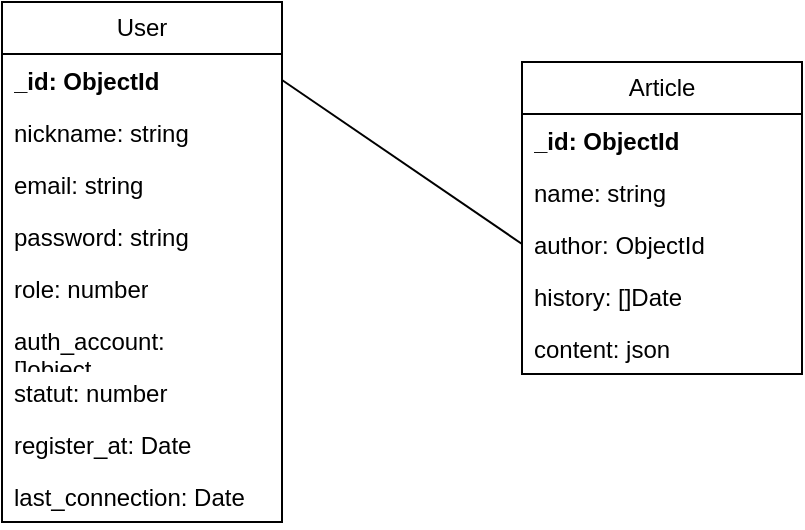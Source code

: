 <mxfile version="25.0.1">
  <diagram name="Page-1" id="Ioy3q-Zidj7LzXwDJL7t">
    <mxGraphModel dx="1050" dy="558" grid="1" gridSize="10" guides="1" tooltips="1" connect="1" arrows="1" fold="1" page="1" pageScale="1" pageWidth="827" pageHeight="1169" math="0" shadow="0">
      <root>
        <mxCell id="0" />
        <mxCell id="1" parent="0" />
        <mxCell id="X9t2y0vz20IvDMgyWd9C-11" value="&lt;div&gt;User&lt;/div&gt;" style="swimlane;fontStyle=0;childLayout=stackLayout;horizontal=1;startSize=26;fillColor=none;horizontalStack=0;resizeParent=1;resizeParentMax=0;resizeLast=0;collapsible=1;marginBottom=0;whiteSpace=wrap;html=1;" vertex="1" parent="1">
          <mxGeometry x="320" y="220" width="140" height="260" as="geometry" />
        </mxCell>
        <mxCell id="X9t2y0vz20IvDMgyWd9C-12" value="&lt;b&gt;_id: ObjectId&lt;br&gt;&lt;/b&gt;" style="text;strokeColor=none;fillColor=none;align=left;verticalAlign=top;spacingLeft=4;spacingRight=4;overflow=hidden;rotatable=0;points=[[0,0.5],[1,0.5]];portConstraint=eastwest;whiteSpace=wrap;html=1;" vertex="1" parent="X9t2y0vz20IvDMgyWd9C-11">
          <mxGeometry y="26" width="140" height="26" as="geometry" />
        </mxCell>
        <mxCell id="X9t2y0vz20IvDMgyWd9C-13" value="&lt;div&gt;nickname: string&lt;/div&gt;" style="text;strokeColor=none;fillColor=none;align=left;verticalAlign=top;spacingLeft=4;spacingRight=4;overflow=hidden;rotatable=0;points=[[0,0.5],[1,0.5]];portConstraint=eastwest;whiteSpace=wrap;html=1;" vertex="1" parent="X9t2y0vz20IvDMgyWd9C-11">
          <mxGeometry y="52" width="140" height="26" as="geometry" />
        </mxCell>
        <mxCell id="X9t2y0vz20IvDMgyWd9C-14" value="email: string" style="text;strokeColor=none;fillColor=none;align=left;verticalAlign=top;spacingLeft=4;spacingRight=4;overflow=hidden;rotatable=0;points=[[0,0.5],[1,0.5]];portConstraint=eastwest;whiteSpace=wrap;html=1;" vertex="1" parent="X9t2y0vz20IvDMgyWd9C-11">
          <mxGeometry y="78" width="140" height="26" as="geometry" />
        </mxCell>
        <mxCell id="X9t2y0vz20IvDMgyWd9C-15" value="password: string" style="text;strokeColor=none;fillColor=none;align=left;verticalAlign=top;spacingLeft=4;spacingRight=4;overflow=hidden;rotatable=0;points=[[0,0.5],[1,0.5]];portConstraint=eastwest;whiteSpace=wrap;html=1;" vertex="1" parent="X9t2y0vz20IvDMgyWd9C-11">
          <mxGeometry y="104" width="140" height="26" as="geometry" />
        </mxCell>
        <mxCell id="X9t2y0vz20IvDMgyWd9C-16" value="role: number" style="text;strokeColor=none;fillColor=none;align=left;verticalAlign=top;spacingLeft=4;spacingRight=4;overflow=hidden;rotatable=0;points=[[0,0.5],[1,0.5]];portConstraint=eastwest;whiteSpace=wrap;html=1;" vertex="1" parent="X9t2y0vz20IvDMgyWd9C-11">
          <mxGeometry y="130" width="140" height="26" as="geometry" />
        </mxCell>
        <mxCell id="X9t2y0vz20IvDMgyWd9C-17" value="&lt;div&gt;auth_account:[]object&lt;span style=&quot;white-space: pre;&quot;&gt;&#x9;&lt;/span&gt;&lt;/div&gt;&lt;div&gt;&lt;br/&gt;&lt;/div&gt;" style="text;strokeColor=none;fillColor=none;align=left;verticalAlign=top;spacingLeft=4;spacingRight=4;overflow=hidden;rotatable=0;points=[[0,0.5],[1,0.5]];portConstraint=eastwest;whiteSpace=wrap;html=1;" vertex="1" parent="X9t2y0vz20IvDMgyWd9C-11">
          <mxGeometry y="156" width="140" height="26" as="geometry" />
        </mxCell>
        <mxCell id="X9t2y0vz20IvDMgyWd9C-18" value="statut: number" style="text;strokeColor=none;fillColor=none;align=left;verticalAlign=top;spacingLeft=4;spacingRight=4;overflow=hidden;rotatable=0;points=[[0,0.5],[1,0.5]];portConstraint=eastwest;whiteSpace=wrap;html=1;" vertex="1" parent="X9t2y0vz20IvDMgyWd9C-11">
          <mxGeometry y="182" width="140" height="26" as="geometry" />
        </mxCell>
        <mxCell id="X9t2y0vz20IvDMgyWd9C-20" value="&lt;div&gt;register_at: Date&lt;/div&gt;" style="text;strokeColor=none;fillColor=none;align=left;verticalAlign=top;spacingLeft=4;spacingRight=4;overflow=hidden;rotatable=0;points=[[0,0.5],[1,0.5]];portConstraint=eastwest;whiteSpace=wrap;html=1;" vertex="1" parent="X9t2y0vz20IvDMgyWd9C-11">
          <mxGeometry y="208" width="140" height="26" as="geometry" />
        </mxCell>
        <mxCell id="X9t2y0vz20IvDMgyWd9C-21" value="last_connection: Date" style="text;strokeColor=none;fillColor=none;align=left;verticalAlign=top;spacingLeft=4;spacingRight=4;overflow=hidden;rotatable=0;points=[[0,0.5],[1,0.5]];portConstraint=eastwest;whiteSpace=wrap;html=1;" vertex="1" parent="X9t2y0vz20IvDMgyWd9C-11">
          <mxGeometry y="234" width="140" height="26" as="geometry" />
        </mxCell>
        <mxCell id="X9t2y0vz20IvDMgyWd9C-22" value="Article" style="swimlane;fontStyle=0;childLayout=stackLayout;horizontal=1;startSize=26;fillColor=none;horizontalStack=0;resizeParent=1;resizeParentMax=0;resizeLast=0;collapsible=1;marginBottom=0;whiteSpace=wrap;html=1;" vertex="1" parent="1">
          <mxGeometry x="580" y="250" width="140" height="156" as="geometry" />
        </mxCell>
        <mxCell id="X9t2y0vz20IvDMgyWd9C-23" value="&lt;b&gt;_id: ObjectId&lt;br&gt;&lt;/b&gt;" style="text;strokeColor=none;fillColor=none;align=left;verticalAlign=top;spacingLeft=4;spacingRight=4;overflow=hidden;rotatable=0;points=[[0,0.5],[1,0.5]];portConstraint=eastwest;whiteSpace=wrap;html=1;" vertex="1" parent="X9t2y0vz20IvDMgyWd9C-22">
          <mxGeometry y="26" width="140" height="26" as="geometry" />
        </mxCell>
        <mxCell id="X9t2y0vz20IvDMgyWd9C-24" value="name: string" style="text;strokeColor=none;fillColor=none;align=left;verticalAlign=top;spacingLeft=4;spacingRight=4;overflow=hidden;rotatable=0;points=[[0,0.5],[1,0.5]];portConstraint=eastwest;whiteSpace=wrap;html=1;" vertex="1" parent="X9t2y0vz20IvDMgyWd9C-22">
          <mxGeometry y="52" width="140" height="26" as="geometry" />
        </mxCell>
        <mxCell id="X9t2y0vz20IvDMgyWd9C-26" value="author: ObjectId" style="text;strokeColor=none;fillColor=none;align=left;verticalAlign=top;spacingLeft=4;spacingRight=4;overflow=hidden;rotatable=0;points=[[0,0.5],[1,0.5]];portConstraint=eastwest;whiteSpace=wrap;html=1;" vertex="1" parent="X9t2y0vz20IvDMgyWd9C-22">
          <mxGeometry y="78" width="140" height="26" as="geometry" />
        </mxCell>
        <mxCell id="X9t2y0vz20IvDMgyWd9C-27" value="history: []Date" style="text;strokeColor=none;fillColor=none;align=left;verticalAlign=top;spacingLeft=4;spacingRight=4;overflow=hidden;rotatable=0;points=[[0,0.5],[1,0.5]];portConstraint=eastwest;whiteSpace=wrap;html=1;" vertex="1" parent="X9t2y0vz20IvDMgyWd9C-22">
          <mxGeometry y="104" width="140" height="26" as="geometry" />
        </mxCell>
        <mxCell id="X9t2y0vz20IvDMgyWd9C-25" value="content: json" style="text;strokeColor=none;fillColor=none;align=left;verticalAlign=top;spacingLeft=4;spacingRight=4;overflow=hidden;rotatable=0;points=[[0,0.5],[1,0.5]];portConstraint=eastwest;whiteSpace=wrap;html=1;" vertex="1" parent="X9t2y0vz20IvDMgyWd9C-22">
          <mxGeometry y="130" width="140" height="26" as="geometry" />
        </mxCell>
        <mxCell id="X9t2y0vz20IvDMgyWd9C-30" value="" style="endArrow=none;html=1;rounded=0;entryX=0;entryY=0.5;entryDx=0;entryDy=0;exitX=1;exitY=0.5;exitDx=0;exitDy=0;" edge="1" parent="1" source="X9t2y0vz20IvDMgyWd9C-12" target="X9t2y0vz20IvDMgyWd9C-26">
          <mxGeometry width="50" height="50" relative="1" as="geometry">
            <mxPoint x="390" y="370" as="sourcePoint" />
            <mxPoint x="440" y="320" as="targetPoint" />
          </mxGeometry>
        </mxCell>
      </root>
    </mxGraphModel>
  </diagram>
</mxfile>
